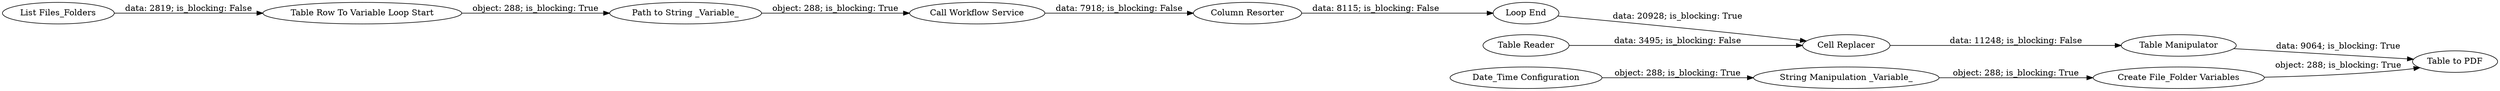 digraph {
	"8399893510755573410_13" [label="Create File_Folder Variables"]
	"8399893510755573410_2393" [label="Table Row To Variable Loop Start"]
	"8399893510755573410_2404" [label="Column Resorter"]
	"8399893510755573410_2403" [label="Path to String _Variable_"]
	"8399893510755573410_2399" [label="Loop End"]
	"8399893510755573410_2387" [label="Cell Replacer"]
	"8399893510755573410_12" [label="Date_Time Configuration"]
	"8399893510755573410_14" [label="String Manipulation _Variable_"]
	"8399893510755573410_2401" [label="List Files_Folders"]
	"8399893510755573410_2389" [label="Table Manipulator"]
	"8399893510755573410_4" [label="Table to PDF"]
	"8399893510755573410_2388" [label="Table Reader"]
	"8399893510755573410_2398" [label="Call Workflow Service"]
	"8399893510755573410_2401" -> "8399893510755573410_2393" [label="data: 2819; is_blocking: False"]
	"8399893510755573410_2404" -> "8399893510755573410_2399" [label="data: 8115; is_blocking: False"]
	"8399893510755573410_2393" -> "8399893510755573410_2403" [label="object: 288; is_blocking: True"]
	"8399893510755573410_13" -> "8399893510755573410_4" [label="object: 288; is_blocking: True"]
	"8399893510755573410_14" -> "8399893510755573410_13" [label="object: 288; is_blocking: True"]
	"8399893510755573410_12" -> "8399893510755573410_14" [label="object: 288; is_blocking: True"]
	"8399893510755573410_2398" -> "8399893510755573410_2404" [label="data: 7918; is_blocking: False"]
	"8399893510755573410_2403" -> "8399893510755573410_2398" [label="object: 288; is_blocking: True"]
	"8399893510755573410_2388" -> "8399893510755573410_2387" [label="data: 3495; is_blocking: False"]
	"8399893510755573410_2389" -> "8399893510755573410_4" [label="data: 9064; is_blocking: True"]
	"8399893510755573410_2399" -> "8399893510755573410_2387" [label="data: 20928; is_blocking: True"]
	"8399893510755573410_2387" -> "8399893510755573410_2389" [label="data: 11248; is_blocking: False"]
	rankdir=LR
}

